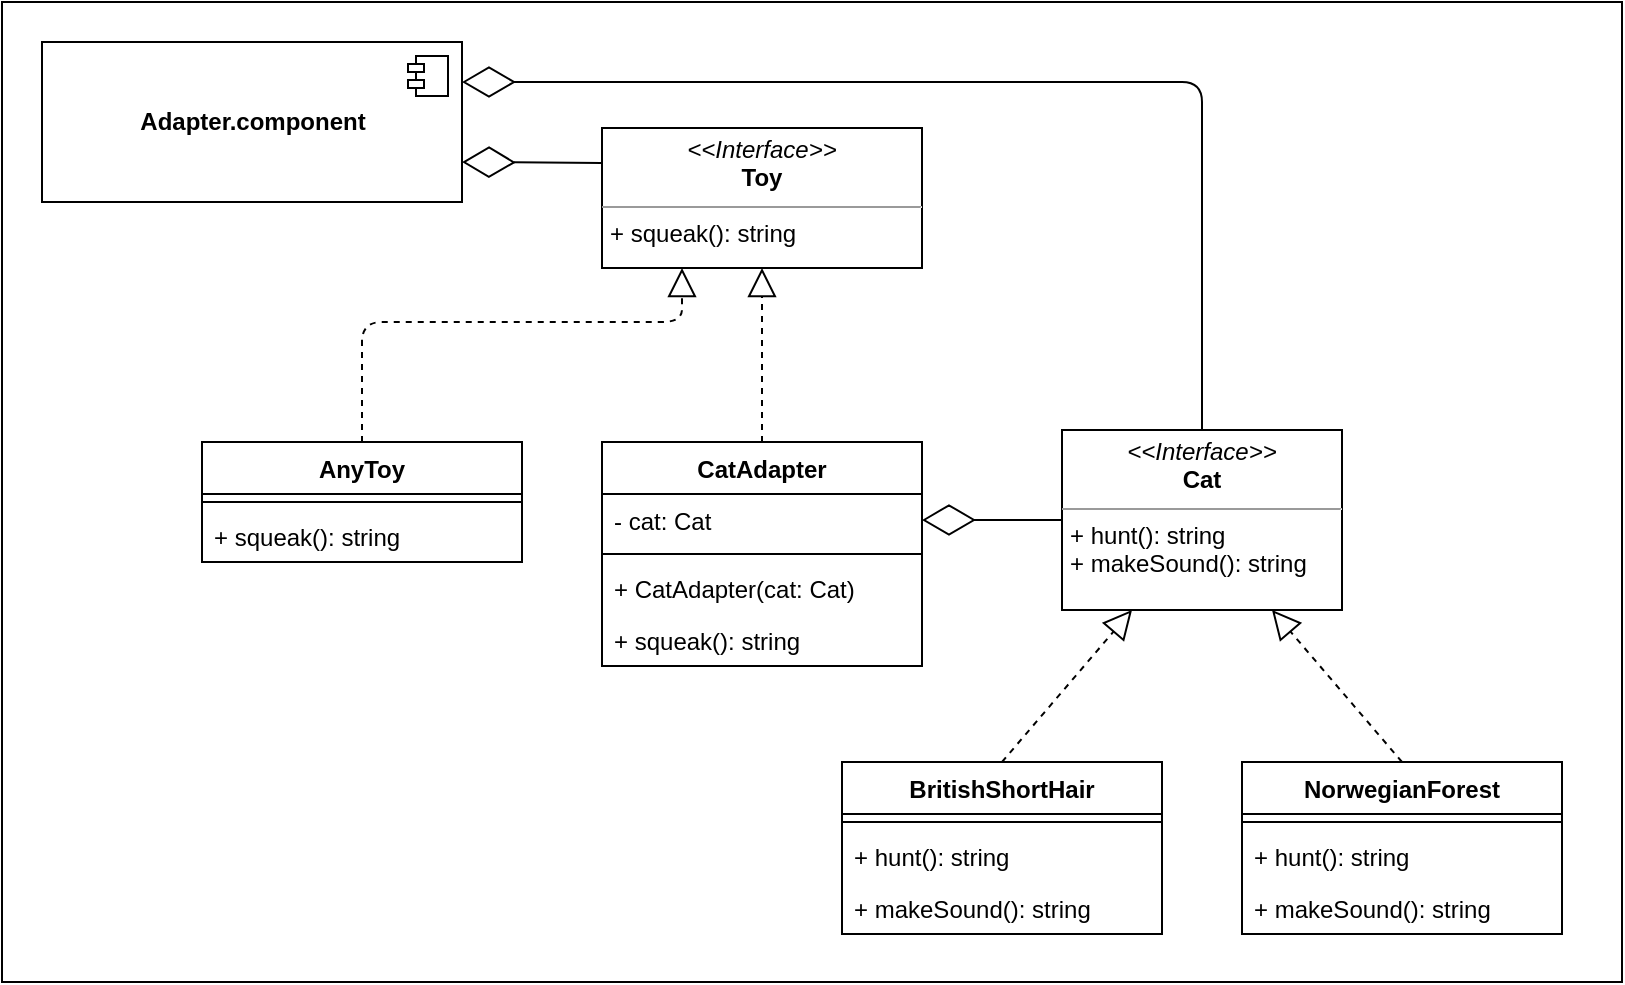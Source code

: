 <mxfile version="13.10.4" type="device"><diagram id="JL3OZMwcYd1SJ-JOIoem" name="Page-1"><mxGraphModel dx="1666" dy="657" grid="1" gridSize="10" guides="1" tooltips="1" connect="1" arrows="1" fold="1" page="1" pageScale="1" pageWidth="827" pageHeight="1169" math="0" shadow="0"><root><mxCell id="0"/><mxCell id="1" parent="0"/><mxCell id="ddq-IGZv-irHYVerZF_S-29" value="" style="rounded=0;whiteSpace=wrap;html=1;" parent="1" vertex="1"><mxGeometry x="20" y="20" width="810" height="490" as="geometry"/></mxCell><mxCell id="ddq-IGZv-irHYVerZF_S-1" value="&lt;b&gt;Adapter.component&lt;/b&gt;" style="html=1;dropTarget=0;" parent="1" vertex="1"><mxGeometry x="40" y="40" width="210" height="80" as="geometry"/></mxCell><mxCell id="ddq-IGZv-irHYVerZF_S-2" value="" style="shape=module;jettyWidth=8;jettyHeight=4;" parent="ddq-IGZv-irHYVerZF_S-1" vertex="1"><mxGeometry x="1" width="20" height="20" relative="1" as="geometry"><mxPoint x="-27" y="7" as="offset"/></mxGeometry></mxCell><mxCell id="ddq-IGZv-irHYVerZF_S-3" value="AnyToy" style="swimlane;fontStyle=1;align=center;verticalAlign=top;childLayout=stackLayout;horizontal=1;startSize=26;horizontalStack=0;resizeParent=1;resizeParentMax=0;resizeLast=0;collapsible=1;marginBottom=0;" parent="1" vertex="1"><mxGeometry x="120" y="240" width="160" height="60" as="geometry"/></mxCell><mxCell id="ddq-IGZv-irHYVerZF_S-5" value="" style="line;strokeWidth=1;fillColor=none;align=left;verticalAlign=middle;spacingTop=-1;spacingLeft=3;spacingRight=3;rotatable=0;labelPosition=right;points=[];portConstraint=eastwest;" parent="ddq-IGZv-irHYVerZF_S-3" vertex="1"><mxGeometry y="26" width="160" height="8" as="geometry"/></mxCell><mxCell id="ddq-IGZv-irHYVerZF_S-6" value="+ squeak(): string" style="text;strokeColor=none;fillColor=none;align=left;verticalAlign=top;spacingLeft=4;spacingRight=4;overflow=hidden;rotatable=0;points=[[0,0.5],[1,0.5]];portConstraint=eastwest;" parent="ddq-IGZv-irHYVerZF_S-3" vertex="1"><mxGeometry y="34" width="160" height="26" as="geometry"/></mxCell><mxCell id="ddq-IGZv-irHYVerZF_S-7" value="CatAdapter" style="swimlane;fontStyle=1;align=center;verticalAlign=top;childLayout=stackLayout;horizontal=1;startSize=26;horizontalStack=0;resizeParent=1;resizeParentMax=0;resizeLast=0;collapsible=1;marginBottom=0;" parent="1" vertex="1"><mxGeometry x="320" y="240" width="160" height="112" as="geometry"/></mxCell><mxCell id="CDufYSdwTQvYuSHW1bC_-2" value="- cat: Cat" style="text;strokeColor=none;fillColor=none;align=left;verticalAlign=top;spacingLeft=4;spacingRight=4;overflow=hidden;rotatable=0;points=[[0,0.5],[1,0.5]];portConstraint=eastwest;" parent="ddq-IGZv-irHYVerZF_S-7" vertex="1"><mxGeometry y="26" width="160" height="26" as="geometry"/></mxCell><mxCell id="ddq-IGZv-irHYVerZF_S-8" value="" style="line;strokeWidth=1;fillColor=none;align=left;verticalAlign=middle;spacingTop=-1;spacingLeft=3;spacingRight=3;rotatable=0;labelPosition=right;points=[];portConstraint=eastwest;" parent="ddq-IGZv-irHYVerZF_S-7" vertex="1"><mxGeometry y="52" width="160" height="8" as="geometry"/></mxCell><mxCell id="ddq-IGZv-irHYVerZF_S-9" value="+ CatAdapter(cat: Cat)" style="text;strokeColor=none;fillColor=none;align=left;verticalAlign=top;spacingLeft=4;spacingRight=4;overflow=hidden;rotatable=0;points=[[0,0.5],[1,0.5]];portConstraint=eastwest;" parent="ddq-IGZv-irHYVerZF_S-7" vertex="1"><mxGeometry y="60" width="160" height="26" as="geometry"/></mxCell><mxCell id="ddq-IGZv-irHYVerZF_S-13" value="+ squeak(): string" style="text;strokeColor=none;fillColor=none;align=left;verticalAlign=top;spacingLeft=4;spacingRight=4;overflow=hidden;rotatable=0;points=[[0,0.5],[1,0.5]];portConstraint=eastwest;" parent="ddq-IGZv-irHYVerZF_S-7" vertex="1"><mxGeometry y="86" width="160" height="26" as="geometry"/></mxCell><mxCell id="ddq-IGZv-irHYVerZF_S-10" value="&lt;p style=&quot;margin: 0px ; margin-top: 4px ; text-align: center&quot;&gt;&lt;i&gt;&amp;lt;&amp;lt;Interface&amp;gt;&amp;gt;&lt;/i&gt;&lt;br&gt;&lt;span style=&quot;font-weight: 700&quot;&gt;Toy&lt;/span&gt;&lt;br&gt;&lt;/p&gt;&lt;hr size=&quot;1&quot;&gt;&lt;p style=&quot;margin: 0px ; margin-left: 4px&quot;&gt;+ squeak(): string&lt;br&gt;&lt;/p&gt;" style="verticalAlign=top;align=left;overflow=fill;fontSize=12;fontFamily=Helvetica;html=1;" parent="1" vertex="1"><mxGeometry x="320" y="83" width="160" height="70" as="geometry"/></mxCell><mxCell id="ddq-IGZv-irHYVerZF_S-11" value="" style="endArrow=block;dashed=1;endFill=0;endSize=12;html=1;entryX=0.5;entryY=1;entryDx=0;entryDy=0;exitX=0.5;exitY=0;exitDx=0;exitDy=0;" parent="1" source="ddq-IGZv-irHYVerZF_S-7" target="ddq-IGZv-irHYVerZF_S-10" edge="1"><mxGeometry width="160" relative="1" as="geometry"><mxPoint x="290" y="410" as="sourcePoint"/><mxPoint x="450" y="410" as="targetPoint"/></mxGeometry></mxCell><mxCell id="ddq-IGZv-irHYVerZF_S-12" value="" style="endArrow=block;dashed=1;endFill=0;endSize=12;html=1;entryX=0.25;entryY=1;entryDx=0;entryDy=0;exitX=0.5;exitY=0;exitDx=0;exitDy=0;" parent="1" source="ddq-IGZv-irHYVerZF_S-3" target="ddq-IGZv-irHYVerZF_S-10" edge="1"><mxGeometry width="160" relative="1" as="geometry"><mxPoint x="170" y="190" as="sourcePoint"/><mxPoint x="330" y="190" as="targetPoint"/><Array as="points"><mxPoint x="200" y="180"/><mxPoint x="360" y="180"/></Array></mxGeometry></mxCell><mxCell id="ddq-IGZv-irHYVerZF_S-14" value="&lt;p style=&quot;margin: 0px ; margin-top: 4px ; text-align: center&quot;&gt;&lt;i&gt;&amp;lt;&amp;lt;Interface&amp;gt;&amp;gt;&lt;/i&gt;&lt;br&gt;&lt;b&gt;Cat&lt;/b&gt;&lt;/p&gt;&lt;hr size=&quot;1&quot;&gt;&lt;p style=&quot;margin: 0px ; margin-left: 4px&quot;&gt;+ hunt(): string&lt;br&gt;+ makeSound(): string&lt;/p&gt;" style="verticalAlign=top;align=left;overflow=fill;fontSize=12;fontFamily=Helvetica;html=1;" parent="1" vertex="1"><mxGeometry x="550" y="234" width="140" height="90" as="geometry"/></mxCell><mxCell id="ddq-IGZv-irHYVerZF_S-15" value="" style="endArrow=diamondThin;endFill=0;endSize=24;html=1;entryX=1;entryY=0.5;entryDx=0;entryDy=0;exitX=0;exitY=0.5;exitDx=0;exitDy=0;" parent="1" source="ddq-IGZv-irHYVerZF_S-14" target="CDufYSdwTQvYuSHW1bC_-2" edge="1"><mxGeometry width="160" relative="1" as="geometry"><mxPoint x="390" y="400" as="sourcePoint"/><mxPoint x="550" y="400" as="targetPoint"/></mxGeometry></mxCell><mxCell id="ddq-IGZv-irHYVerZF_S-16" value="BritishShortHair" style="swimlane;fontStyle=1;align=center;verticalAlign=top;childLayout=stackLayout;horizontal=1;startSize=26;horizontalStack=0;resizeParent=1;resizeParentMax=0;resizeLast=0;collapsible=1;marginBottom=0;" parent="1" vertex="1"><mxGeometry x="440" y="400" width="160" height="86" as="geometry"/></mxCell><mxCell id="ddq-IGZv-irHYVerZF_S-18" value="" style="line;strokeWidth=1;fillColor=none;align=left;verticalAlign=middle;spacingTop=-1;spacingLeft=3;spacingRight=3;rotatable=0;labelPosition=right;points=[];portConstraint=eastwest;" parent="ddq-IGZv-irHYVerZF_S-16" vertex="1"><mxGeometry y="26" width="160" height="8" as="geometry"/></mxCell><mxCell id="ddq-IGZv-irHYVerZF_S-19" value="+ hunt(): string" style="text;strokeColor=none;fillColor=none;align=left;verticalAlign=top;spacingLeft=4;spacingRight=4;overflow=hidden;rotatable=0;points=[[0,0.5],[1,0.5]];portConstraint=eastwest;" parent="ddq-IGZv-irHYVerZF_S-16" vertex="1"><mxGeometry y="34" width="160" height="26" as="geometry"/></mxCell><mxCell id="ddq-IGZv-irHYVerZF_S-20" value="+ makeSound(): string" style="text;strokeColor=none;fillColor=none;align=left;verticalAlign=top;spacingLeft=4;spacingRight=4;overflow=hidden;rotatable=0;points=[[0,0.5],[1,0.5]];portConstraint=eastwest;" parent="ddq-IGZv-irHYVerZF_S-16" vertex="1"><mxGeometry y="60" width="160" height="26" as="geometry"/></mxCell><mxCell id="ddq-IGZv-irHYVerZF_S-21" value="NorwegianForest" style="swimlane;fontStyle=1;align=center;verticalAlign=top;childLayout=stackLayout;horizontal=1;startSize=26;horizontalStack=0;resizeParent=1;resizeParentMax=0;resizeLast=0;collapsible=1;marginBottom=0;" parent="1" vertex="1"><mxGeometry x="640" y="400" width="160" height="86" as="geometry"/></mxCell><mxCell id="ddq-IGZv-irHYVerZF_S-22" value="" style="line;strokeWidth=1;fillColor=none;align=left;verticalAlign=middle;spacingTop=-1;spacingLeft=3;spacingRight=3;rotatable=0;labelPosition=right;points=[];portConstraint=eastwest;" parent="ddq-IGZv-irHYVerZF_S-21" vertex="1"><mxGeometry y="26" width="160" height="8" as="geometry"/></mxCell><mxCell id="ddq-IGZv-irHYVerZF_S-23" value="+ hunt(): string" style="text;strokeColor=none;fillColor=none;align=left;verticalAlign=top;spacingLeft=4;spacingRight=4;overflow=hidden;rotatable=0;points=[[0,0.5],[1,0.5]];portConstraint=eastwest;" parent="ddq-IGZv-irHYVerZF_S-21" vertex="1"><mxGeometry y="34" width="160" height="26" as="geometry"/></mxCell><mxCell id="ddq-IGZv-irHYVerZF_S-24" value="+ makeSound(): string" style="text;strokeColor=none;fillColor=none;align=left;verticalAlign=top;spacingLeft=4;spacingRight=4;overflow=hidden;rotatable=0;points=[[0,0.5],[1,0.5]];portConstraint=eastwest;" parent="ddq-IGZv-irHYVerZF_S-21" vertex="1"><mxGeometry y="60" width="160" height="26" as="geometry"/></mxCell><mxCell id="ddq-IGZv-irHYVerZF_S-25" value="" style="endArrow=block;dashed=1;endFill=0;endSize=12;html=1;entryX=0.25;entryY=1;entryDx=0;entryDy=0;exitX=0.5;exitY=0;exitDx=0;exitDy=0;" parent="1" source="ddq-IGZv-irHYVerZF_S-16" target="ddq-IGZv-irHYVerZF_S-14" edge="1"><mxGeometry width="160" relative="1" as="geometry"><mxPoint x="600" y="560" as="sourcePoint"/><mxPoint x="760" y="560" as="targetPoint"/></mxGeometry></mxCell><mxCell id="ddq-IGZv-irHYVerZF_S-26" value="" style="endArrow=block;dashed=1;endFill=0;endSize=12;html=1;entryX=0.75;entryY=1;entryDx=0;entryDy=0;exitX=0.5;exitY=0;exitDx=0;exitDy=0;" parent="1" source="ddq-IGZv-irHYVerZF_S-21" target="ddq-IGZv-irHYVerZF_S-14" edge="1"><mxGeometry width="160" relative="1" as="geometry"><mxPoint x="690" y="580" as="sourcePoint"/><mxPoint x="850" y="580" as="targetPoint"/></mxGeometry></mxCell><mxCell id="ddq-IGZv-irHYVerZF_S-27" value="" style="endArrow=diamondThin;endFill=0;endSize=24;html=1;entryX=1;entryY=0.75;entryDx=0;entryDy=0;exitX=0;exitY=0.25;exitDx=0;exitDy=0;" parent="1" source="ddq-IGZv-irHYVerZF_S-10" target="ddq-IGZv-irHYVerZF_S-1" edge="1"><mxGeometry width="160" relative="1" as="geometry"><mxPoint x="300" y="10" as="sourcePoint"/><mxPoint x="460" y="10" as="targetPoint"/></mxGeometry></mxCell><mxCell id="ddq-IGZv-irHYVerZF_S-28" value="" style="endArrow=diamondThin;endFill=0;endSize=24;html=1;entryX=1;entryY=0.25;entryDx=0;entryDy=0;exitX=0.5;exitY=0;exitDx=0;exitDy=0;" parent="1" source="ddq-IGZv-irHYVerZF_S-14" target="ddq-IGZv-irHYVerZF_S-1" edge="1"><mxGeometry width="160" relative="1" as="geometry"><mxPoint x="470" y="40" as="sourcePoint"/><mxPoint x="630" y="40" as="targetPoint"/><Array as="points"><mxPoint x="620" y="60"/></Array></mxGeometry></mxCell></root></mxGraphModel></diagram></mxfile>